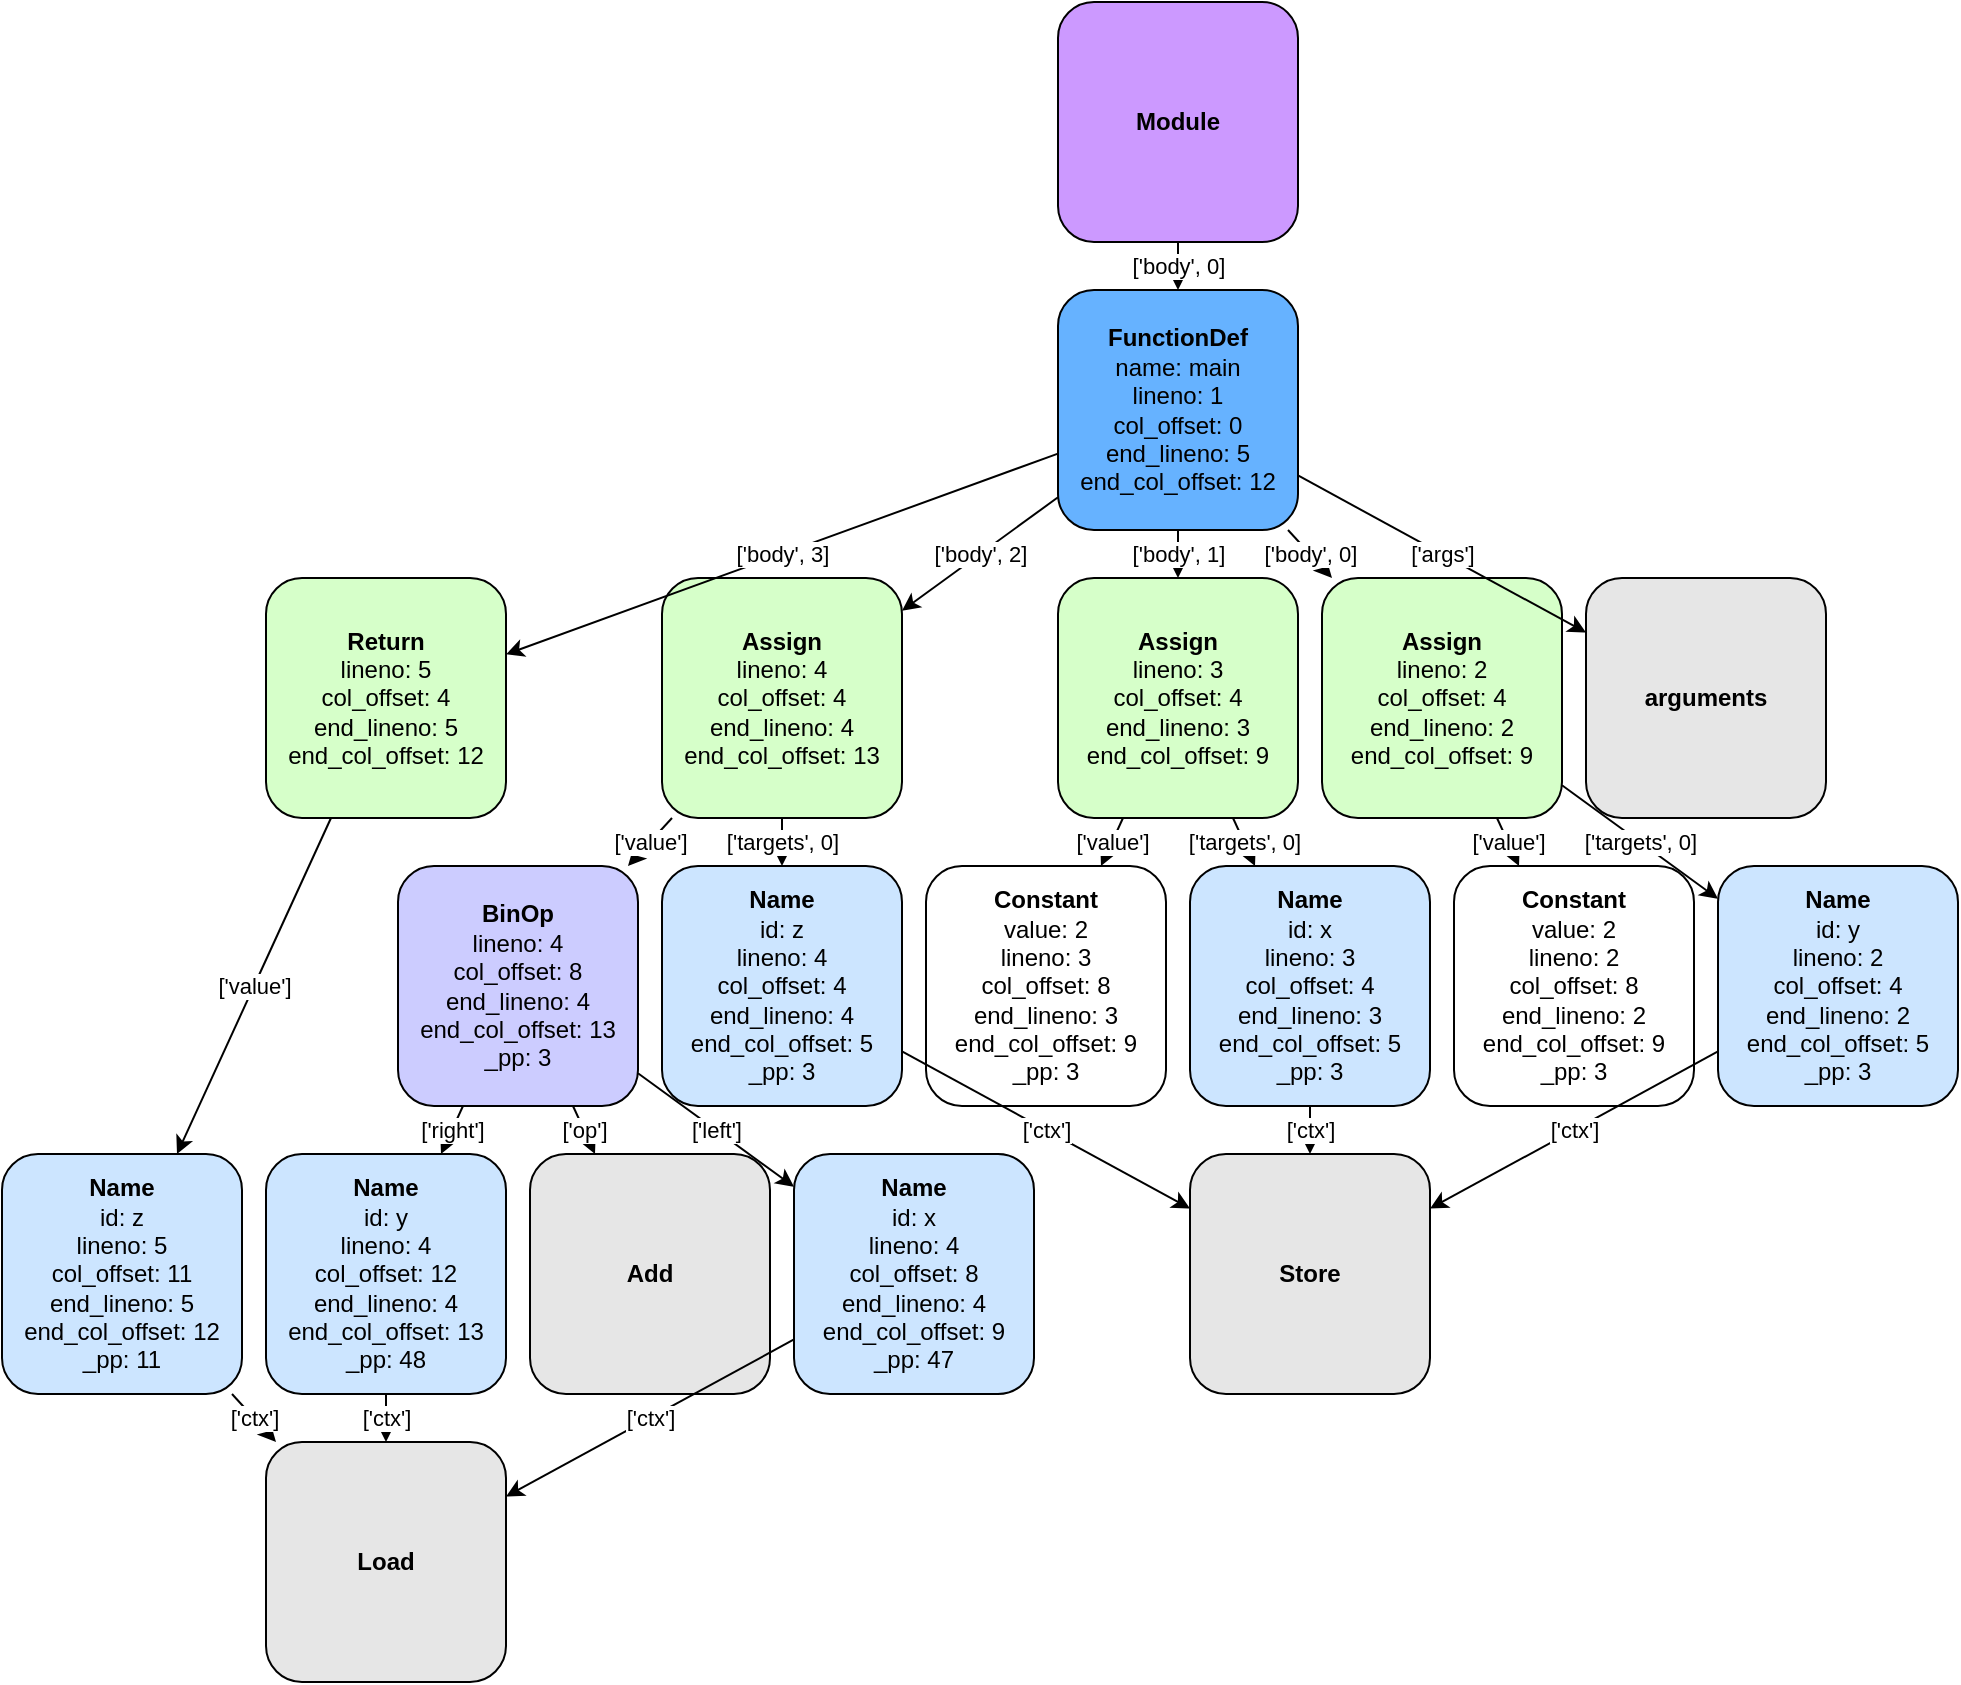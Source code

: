 <?xml version="1.0" ?>
<mxfile>
	<diagram id="RFndyrCF2-3MIdXtw8gX" name="Page-1">
		<mxGraphModel dx="422" dy="816" grid="1" gridSize="10" guides="1" tooltips="1" connect="1" arrows="1" fold="1" page="1" pageScale="1" pageWidth="850" pageHeight="1100" math="0" shadow="0">
			<root>
				<mxCell id="0"/>
				<mxCell id="1" parent="0"/>
				<mxCell id="5093580016" value="&lt;b&gt;Module&lt;/b&gt;" style="rounded=1;whiteSpace=wrap;html=1;fillColor=#CC99FF;strokeColor=#000000;" parent="1" vertex="1">
					<mxGeometry x="528.0" y="0.0" width="120" height="120" as="geometry"/>
				</mxCell>
				<mxCell id="5093584288" value="&lt;b&gt;FunctionDef&lt;/b&gt;&lt;br&gt;name: main&lt;br&gt;lineno: 1&lt;br&gt;col_offset: 0&lt;br&gt;end_lineno: 5&lt;br&gt;end_col_offset: 12" style="rounded=1;whiteSpace=wrap;html=1;fillColor=#66B2FF;strokeColor=#000000;" parent="1" vertex="1">
					<mxGeometry x="528.0" y="144.0" width="120" height="120" as="geometry"/>
				</mxCell>
				<mxCell id="5093585440" value="&lt;b&gt;arguments&lt;/b&gt;" style="rounded=1;whiteSpace=wrap;html=1;fillColor=#E6E6E6;strokeColor=#000000;" parent="1" vertex="1">
					<mxGeometry x="792.0" y="288.0" width="120" height="120" as="geometry"/>
				</mxCell>
				<mxCell id="5093579248" value="&lt;b&gt;Assign&lt;/b&gt;&lt;br&gt;lineno: 2&lt;br&gt;col_offset: 4&lt;br&gt;end_lineno: 2&lt;br&gt;end_col_offset: 9" style="rounded=1;whiteSpace=wrap;html=1;fillColor=#D6FFC9;strokeColor=#000000;" parent="1" vertex="1">
					<mxGeometry x="660.0" y="288.0" width="120" height="120" as="geometry"/>
				</mxCell>
				<mxCell id="5093585152" value="&lt;b&gt;Name&lt;/b&gt;&lt;br&gt;id: y&lt;br&gt;lineno: 2&lt;br&gt;col_offset: 4&lt;br&gt;end_lineno: 2&lt;br&gt;end_col_offset: 5&lt;br&gt;_pp: 3" style="rounded=1;whiteSpace=wrap;html=1;fillColor=#CCE5FF;strokeColor=#000000;" parent="1" vertex="1">
					<mxGeometry x="857.999" y="432.0" width="120" height="120" as="geometry"/>
				</mxCell>
				<mxCell id="4318839760" value="&lt;b&gt;Store&lt;/b&gt;" style="rounded=1;whiteSpace=wrap;html=1;fillColor=#E6E6E6;strokeColor=#000000;" parent="1" vertex="1">
					<mxGeometry x="594.0" y="576.0" width="120" height="120" as="geometry"/>
				</mxCell>
				<mxCell id="5093582608" value="&lt;b&gt;Constant&lt;/b&gt;&lt;br&gt;value: 2&lt;br&gt;lineno: 2&lt;br&gt;col_offset: 8&lt;br&gt;end_lineno: 2&lt;br&gt;end_col_offset: 9&lt;br&gt;_pp: 3" style="rounded=1;whiteSpace=wrap;html=1;fillColor=#FFFFFF;strokeColor=#000000;" parent="1" vertex="1">
					<mxGeometry x="726.0" y="432.0" width="120" height="120" as="geometry"/>
				</mxCell>
				<mxCell id="5093584096" value="&lt;b&gt;Assign&lt;/b&gt;&lt;br&gt;lineno: 3&lt;br&gt;col_offset: 4&lt;br&gt;end_lineno: 3&lt;br&gt;end_col_offset: 9" style="rounded=1;whiteSpace=wrap;html=1;fillColor=#D6FFC9;strokeColor=#000000;" parent="1" vertex="1">
					<mxGeometry x="528.0" y="288.0" width="120" height="120" as="geometry"/>
				</mxCell>
				<mxCell id="5093581984" value="&lt;b&gt;Name&lt;/b&gt;&lt;br&gt;id: x&lt;br&gt;lineno: 3&lt;br&gt;col_offset: 4&lt;br&gt;end_lineno: 3&lt;br&gt;end_col_offset: 5&lt;br&gt;_pp: 3" style="rounded=1;whiteSpace=wrap;html=1;fillColor=#CCE5FF;strokeColor=#000000;" parent="1" vertex="1">
					<mxGeometry x="594.0" y="432.0" width="120" height="120" as="geometry"/>
				</mxCell>
				<mxCell id="5093586400" value="&lt;b&gt;Constant&lt;/b&gt;&lt;br&gt;value: 2&lt;br&gt;lineno: 3&lt;br&gt;col_offset: 8&lt;br&gt;end_lineno: 3&lt;br&gt;end_col_offset: 9&lt;br&gt;_pp: 3" style="rounded=1;whiteSpace=wrap;html=1;fillColor=#FFFFFF;strokeColor=#000000;" parent="1" vertex="1">
					<mxGeometry x="462.0" y="432.0" width="120" height="120" as="geometry"/>
				</mxCell>
				<mxCell id="5093587696" value="&lt;b&gt;Assign&lt;/b&gt;&lt;br&gt;lineno: 4&lt;br&gt;col_offset: 4&lt;br&gt;end_lineno: 4&lt;br&gt;end_col_offset: 13" style="rounded=1;whiteSpace=wrap;html=1;fillColor=#D6FFC9;strokeColor=#000000;" parent="1" vertex="1">
					<mxGeometry x="330.0" y="288.0" width="120" height="120" as="geometry"/>
				</mxCell>
				<mxCell id="5093587792" value="&lt;b&gt;Name&lt;/b&gt;&lt;br&gt;id: z&lt;br&gt;lineno: 4&lt;br&gt;col_offset: 4&lt;br&gt;end_lineno: 4&lt;br&gt;end_col_offset: 5&lt;br&gt;_pp: 3" style="rounded=1;whiteSpace=wrap;html=1;fillColor=#CCE5FF;strokeColor=#000000;" parent="1" vertex="1">
					<mxGeometry x="330.0" y="432.0" width="120" height="120" as="geometry"/>
				</mxCell>
				<mxCell id="5093587120" value="&lt;b&gt;BinOp&lt;/b&gt;&lt;br&gt;lineno: 4&lt;br&gt;col_offset: 8&lt;br&gt;end_lineno: 4&lt;br&gt;end_col_offset: 13&lt;br&gt;_pp: 3" style="rounded=1;whiteSpace=wrap;html=1;fillColor=#CCCCFF;strokeColor=#000000;" parent="1" vertex="1">
					<mxGeometry x="198.0" y="432.0" width="120" height="120" as="geometry"/>
				</mxCell>
				<mxCell id="5093584624" value="&lt;b&gt;Name&lt;/b&gt;&lt;br&gt;id: x&lt;br&gt;lineno: 4&lt;br&gt;col_offset: 8&lt;br&gt;end_lineno: 4&lt;br&gt;end_col_offset: 9&lt;br&gt;_pp: 47" style="rounded=1;whiteSpace=wrap;html=1;fillColor=#CCE5FF;strokeColor=#000000;" parent="1" vertex="1">
					<mxGeometry x="396.0" y="576.0" width="120" height="120" as="geometry"/>
				</mxCell>
				<mxCell id="4318839664" value="&lt;b&gt;Load&lt;/b&gt;" style="rounded=1;whiteSpace=wrap;html=1;fillColor=#E6E6E6;strokeColor=#000000;" parent="1" vertex="1">
					<mxGeometry x="132.0" y="720.0" width="120" height="120" as="geometry"/>
				</mxCell>
				<mxCell id="4318840240" value="&lt;b&gt;Add&lt;/b&gt;" style="rounded=1;whiteSpace=wrap;html=1;fillColor=#E6E6E6;strokeColor=#000000;" parent="1" vertex="1">
					<mxGeometry x="264.0" y="576.0" width="120" height="120" as="geometry"/>
				</mxCell>
				<mxCell id="5093579920" value="&lt;b&gt;Name&lt;/b&gt;&lt;br&gt;id: y&lt;br&gt;lineno: 4&lt;br&gt;col_offset: 12&lt;br&gt;end_lineno: 4&lt;br&gt;end_col_offset: 13&lt;br&gt;_pp: 48" style="rounded=1;whiteSpace=wrap;html=1;fillColor=#CCE5FF;strokeColor=#000000;" parent="1" vertex="1">
					<mxGeometry x="132.0" y="576.0" width="120" height="120" as="geometry"/>
				</mxCell>
				<mxCell id="5093587312" value="&lt;b&gt;Return&lt;/b&gt;&lt;br&gt;lineno: 5&lt;br&gt;col_offset: 4&lt;br&gt;end_lineno: 5&lt;br&gt;end_col_offset: 12" style="rounded=1;whiteSpace=wrap;html=1;fillColor=#D6FFC9;strokeColor=#000000;" parent="1" vertex="1">
					<mxGeometry x="132.0" y="288.0" width="120" height="120" as="geometry"/>
				</mxCell>
				<mxCell id="5093577760" value="&lt;b&gt;Name&lt;/b&gt;&lt;br&gt;id: z&lt;br&gt;lineno: 5&lt;br&gt;col_offset: 11&lt;br&gt;end_lineno: 5&lt;br&gt;end_col_offset: 12&lt;br&gt;_pp: 11" style="rounded=1;whiteSpace=wrap;html=1;fillColor=#CCE5FF;strokeColor=#000000;" parent="1" vertex="1">
					<mxGeometry x="0.0" y="576.0" width="120" height="120" as="geometry"/>
				</mxCell>
				<mxCell id="5093580016_5093584288" value="['body', 0]" style="endArrow=classic;html=1;" parent="1" source="5093580016" target="5093584288" edge="1">
					<mxGeometry width="50" height="50" relative="1" as="geometry">
						<mxPoint x="400" y="440" as="sourcePoint"/>
						<mxPoint x="450" y="390" as="targetPoint"/>
					</mxGeometry>
				</mxCell>
				<mxCell id="5093584288_5093585440" value="['args']" style="endArrow=classic;html=1;" parent="1" source="5093584288" target="5093585440" edge="1">
					<mxGeometry width="50" height="50" relative="1" as="geometry">
						<mxPoint x="400" y="440" as="sourcePoint"/>
						<mxPoint x="450" y="390" as="targetPoint"/>
					</mxGeometry>
				</mxCell>
				<mxCell id="5093584288_5093579248" value="['body', 0]" style="endArrow=classic;html=1;" parent="1" source="5093584288" target="5093579248" edge="1">
					<mxGeometry width="50" height="50" relative="1" as="geometry">
						<mxPoint x="400" y="440" as="sourcePoint"/>
						<mxPoint x="450" y="390" as="targetPoint"/>
					</mxGeometry>
				</mxCell>
				<mxCell id="5093579248_5093585152" value="['targets', 0]" style="endArrow=classic;html=1;" parent="1" source="5093579248" target="5093585152" edge="1">
					<mxGeometry width="50" height="50" relative="1" as="geometry">
						<mxPoint x="400" y="440" as="sourcePoint"/>
						<mxPoint x="450" y="390" as="targetPoint"/>
					</mxGeometry>
				</mxCell>
				<mxCell id="5093585152_4318839760" value="['ctx']" style="endArrow=classic;html=1;" parent="1" source="5093585152" target="4318839760" edge="1">
					<mxGeometry width="50" height="50" relative="1" as="geometry">
						<mxPoint x="400" y="440" as="sourcePoint"/>
						<mxPoint x="450" y="390" as="targetPoint"/>
					</mxGeometry>
				</mxCell>
				<mxCell id="5093579248_5093582608" value="['value']" style="endArrow=classic;html=1;" parent="1" source="5093579248" target="5093582608" edge="1">
					<mxGeometry width="50" height="50" relative="1" as="geometry">
						<mxPoint x="400" y="440" as="sourcePoint"/>
						<mxPoint x="450" y="390" as="targetPoint"/>
					</mxGeometry>
				</mxCell>
				<mxCell id="5093584288_5093584096" value="['body', 1]" style="endArrow=classic;html=1;" parent="1" source="5093584288" target="5093584096" edge="1">
					<mxGeometry width="50" height="50" relative="1" as="geometry">
						<mxPoint x="400" y="440" as="sourcePoint"/>
						<mxPoint x="450" y="390" as="targetPoint"/>
					</mxGeometry>
				</mxCell>
				<mxCell id="5093584096_5093581984" value="['targets', 0]" style="endArrow=classic;html=1;" parent="1" source="5093584096" target="5093581984" edge="1">
					<mxGeometry width="50" height="50" relative="1" as="geometry">
						<mxPoint x="400" y="440" as="sourcePoint"/>
						<mxPoint x="450" y="390" as="targetPoint"/>
					</mxGeometry>
				</mxCell>
				<mxCell id="5093581984_4318839760" value="['ctx']" style="endArrow=classic;html=1;" parent="1" source="5093581984" target="4318839760" edge="1">
					<mxGeometry width="50" height="50" relative="1" as="geometry">
						<mxPoint x="400" y="440" as="sourcePoint"/>
						<mxPoint x="450" y="390" as="targetPoint"/>
					</mxGeometry>
				</mxCell>
				<mxCell id="5093584096_5093586400" value="['value']" style="endArrow=classic;html=1;" parent="1" source="5093584096" target="5093586400" edge="1">
					<mxGeometry width="50" height="50" relative="1" as="geometry">
						<mxPoint x="400" y="440" as="sourcePoint"/>
						<mxPoint x="450" y="390" as="targetPoint"/>
					</mxGeometry>
				</mxCell>
				<mxCell id="5093584288_5093587696" value="['body', 2]" style="endArrow=classic;html=1;" parent="1" source="5093584288" target="5093587696" edge="1">
					<mxGeometry width="50" height="50" relative="1" as="geometry">
						<mxPoint x="400" y="440" as="sourcePoint"/>
						<mxPoint x="450" y="390" as="targetPoint"/>
					</mxGeometry>
				</mxCell>
				<mxCell id="5093587696_5093587792" value="['targets', 0]" style="endArrow=classic;html=1;" parent="1" source="5093587696" target="5093587792" edge="1">
					<mxGeometry width="50" height="50" relative="1" as="geometry">
						<mxPoint x="400" y="440" as="sourcePoint"/>
						<mxPoint x="450" y="390" as="targetPoint"/>
					</mxGeometry>
				</mxCell>
				<mxCell id="5093587792_4318839760" value="['ctx']" style="endArrow=classic;html=1;" parent="1" source="5093587792" target="4318839760" edge="1">
					<mxGeometry width="50" height="50" relative="1" as="geometry">
						<mxPoint x="400" y="440" as="sourcePoint"/>
						<mxPoint x="450" y="390" as="targetPoint"/>
					</mxGeometry>
				</mxCell>
				<mxCell id="5093587696_5093587120" value="['value']" style="endArrow=classic;html=1;" parent="1" source="5093587696" target="5093587120" edge="1">
					<mxGeometry width="50" height="50" relative="1" as="geometry">
						<mxPoint x="400" y="440" as="sourcePoint"/>
						<mxPoint x="450" y="390" as="targetPoint"/>
					</mxGeometry>
				</mxCell>
				<mxCell id="5093587120_5093584624" value="['left']" style="endArrow=classic;html=1;" parent="1" source="5093587120" target="5093584624" edge="1">
					<mxGeometry width="50" height="50" relative="1" as="geometry">
						<mxPoint x="400" y="440" as="sourcePoint"/>
						<mxPoint x="450" y="390" as="targetPoint"/>
					</mxGeometry>
				</mxCell>
				<mxCell id="5093584624_4318839664" value="['ctx']" style="endArrow=classic;html=1;" parent="1" source="5093584624" target="4318839664" edge="1">
					<mxGeometry width="50" height="50" relative="1" as="geometry">
						<mxPoint x="400" y="440" as="sourcePoint"/>
						<mxPoint x="450" y="390" as="targetPoint"/>
					</mxGeometry>
				</mxCell>
				<mxCell id="5093587120_4318840240" value="['op']" style="endArrow=classic;html=1;" parent="1" source="5093587120" target="4318840240" edge="1">
					<mxGeometry width="50" height="50" relative="1" as="geometry">
						<mxPoint x="400" y="440" as="sourcePoint"/>
						<mxPoint x="450" y="390" as="targetPoint"/>
					</mxGeometry>
				</mxCell>
				<mxCell id="5093587120_5093579920" value="['right']" style="endArrow=classic;html=1;" parent="1" source="5093587120" target="5093579920" edge="1">
					<mxGeometry width="50" height="50" relative="1" as="geometry">
						<mxPoint x="400" y="440" as="sourcePoint"/>
						<mxPoint x="450" y="390" as="targetPoint"/>
					</mxGeometry>
				</mxCell>
				<mxCell id="5093579920_4318839664" value="['ctx']" style="endArrow=classic;html=1;" parent="1" source="5093579920" target="4318839664" edge="1">
					<mxGeometry width="50" height="50" relative="1" as="geometry">
						<mxPoint x="400" y="440" as="sourcePoint"/>
						<mxPoint x="450" y="390" as="targetPoint"/>
					</mxGeometry>
				</mxCell>
				<mxCell id="5093584288_5093587312" value="['body', 3]" style="endArrow=classic;html=1;" parent="1" source="5093584288" target="5093587312" edge="1">
					<mxGeometry width="50" height="50" relative="1" as="geometry">
						<mxPoint x="400" y="440" as="sourcePoint"/>
						<mxPoint x="450" y="390" as="targetPoint"/>
					</mxGeometry>
				</mxCell>
				<mxCell id="5093587312_5093577760" value="['value']" style="endArrow=classic;html=1;" parent="1" source="5093587312" target="5093577760" edge="1">
					<mxGeometry width="50" height="50" relative="1" as="geometry">
						<mxPoint x="400" y="440" as="sourcePoint"/>
						<mxPoint x="450" y="390" as="targetPoint"/>
					</mxGeometry>
				</mxCell>
				<mxCell id="5093577760_4318839664" value="['ctx']" style="endArrow=classic;html=1;" parent="1" source="5093577760" target="4318839664" edge="1">
					<mxGeometry width="50" height="50" relative="1" as="geometry">
						<mxPoint x="400" y="440" as="sourcePoint"/>
						<mxPoint x="450" y="390" as="targetPoint"/>
					</mxGeometry>
				</mxCell>
			</root>
		</mxGraphModel>
	</diagram>
</mxfile>
